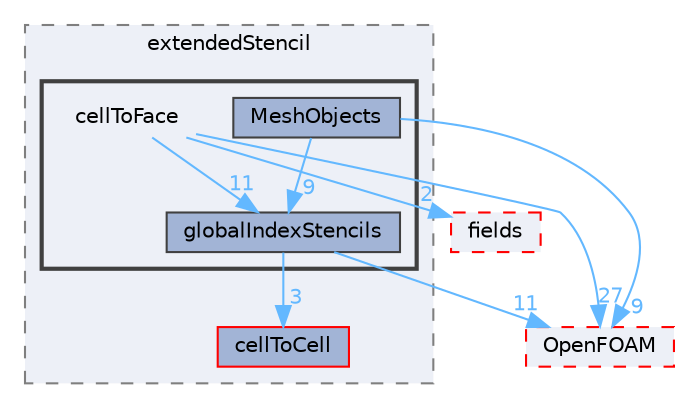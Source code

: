 digraph "src/finiteVolume/fvMesh/extendedStencil/cellToFace"
{
 // LATEX_PDF_SIZE
  bgcolor="transparent";
  edge [fontname=Helvetica,fontsize=10,labelfontname=Helvetica,labelfontsize=10];
  node [fontname=Helvetica,fontsize=10,shape=box,height=0.2,width=0.4];
  compound=true
  subgraph clusterdir_f54ce79c9902d97f8b0f7c9d890967db {
    graph [ bgcolor="#edf0f7", pencolor="grey50", label="extendedStencil", fontname=Helvetica,fontsize=10 style="filled,dashed", URL="dir_f54ce79c9902d97f8b0f7c9d890967db.html",tooltip=""]
  dir_29a0ec52e1bec07b305a38b682ef8704 [label="cellToCell", fillcolor="#a2b4d6", color="red", style="filled", URL="dir_29a0ec52e1bec07b305a38b682ef8704.html",tooltip=""];
  subgraph clusterdir_6b2cdcecd74bbe32713af3749edcc072 {
    graph [ bgcolor="#edf0f7", pencolor="grey25", label="", fontname=Helvetica,fontsize=10 style="filled,bold", URL="dir_6b2cdcecd74bbe32713af3749edcc072.html",tooltip=""]
    dir_6b2cdcecd74bbe32713af3749edcc072 [shape=plaintext, label="cellToFace"];
  dir_40a995384affd54e838e9e7659b3952a [label="globalIndexStencils", fillcolor="#a2b4d6", color="grey25", style="filled", URL="dir_40a995384affd54e838e9e7659b3952a.html",tooltip=""];
  dir_1500d247ac89856555640edd20a765ce [label="MeshObjects", fillcolor="#a2b4d6", color="grey25", style="filled", URL="dir_1500d247ac89856555640edd20a765ce.html",tooltip=""];
  }
  }
  dir_25ab4a83a983f7bb7a38b7f63bb141b7 [label="fields", fillcolor="#edf0f7", color="red", style="filled,dashed", URL="dir_25ab4a83a983f7bb7a38b7f63bb141b7.html",tooltip=""];
  dir_c5473ff19b20e6ec4dfe5c310b3778a8 [label="OpenFOAM", fillcolor="#edf0f7", color="red", style="filled,dashed", URL="dir_c5473ff19b20e6ec4dfe5c310b3778a8.html",tooltip=""];
  dir_6b2cdcecd74bbe32713af3749edcc072->dir_25ab4a83a983f7bb7a38b7f63bb141b7 [headlabel="2", labeldistance=1.5 headhref="dir_000446_001332.html" href="dir_000446_001332.html" color="steelblue1" fontcolor="steelblue1"];
  dir_6b2cdcecd74bbe32713af3749edcc072->dir_40a995384affd54e838e9e7659b3952a [headlabel="11", labeldistance=1.5 headhref="dir_000446_001651.html" href="dir_000446_001651.html" color="steelblue1" fontcolor="steelblue1"];
  dir_6b2cdcecd74bbe32713af3749edcc072->dir_c5473ff19b20e6ec4dfe5c310b3778a8 [headlabel="27", labeldistance=1.5 headhref="dir_000446_002695.html" href="dir_000446_002695.html" color="steelblue1" fontcolor="steelblue1"];
  dir_40a995384affd54e838e9e7659b3952a->dir_29a0ec52e1bec07b305a38b682ef8704 [headlabel="3", labeldistance=1.5 headhref="dir_001651_000444.html" href="dir_001651_000444.html" color="steelblue1" fontcolor="steelblue1"];
  dir_40a995384affd54e838e9e7659b3952a->dir_c5473ff19b20e6ec4dfe5c310b3778a8 [headlabel="11", labeldistance=1.5 headhref="dir_001651_002695.html" href="dir_001651_002695.html" color="steelblue1" fontcolor="steelblue1"];
  dir_1500d247ac89856555640edd20a765ce->dir_40a995384affd54e838e9e7659b3952a [headlabel="9", labeldistance=1.5 headhref="dir_002373_001651.html" href="dir_002373_001651.html" color="steelblue1" fontcolor="steelblue1"];
  dir_1500d247ac89856555640edd20a765ce->dir_c5473ff19b20e6ec4dfe5c310b3778a8 [headlabel="9", labeldistance=1.5 headhref="dir_002373_002695.html" href="dir_002373_002695.html" color="steelblue1" fontcolor="steelblue1"];
}
